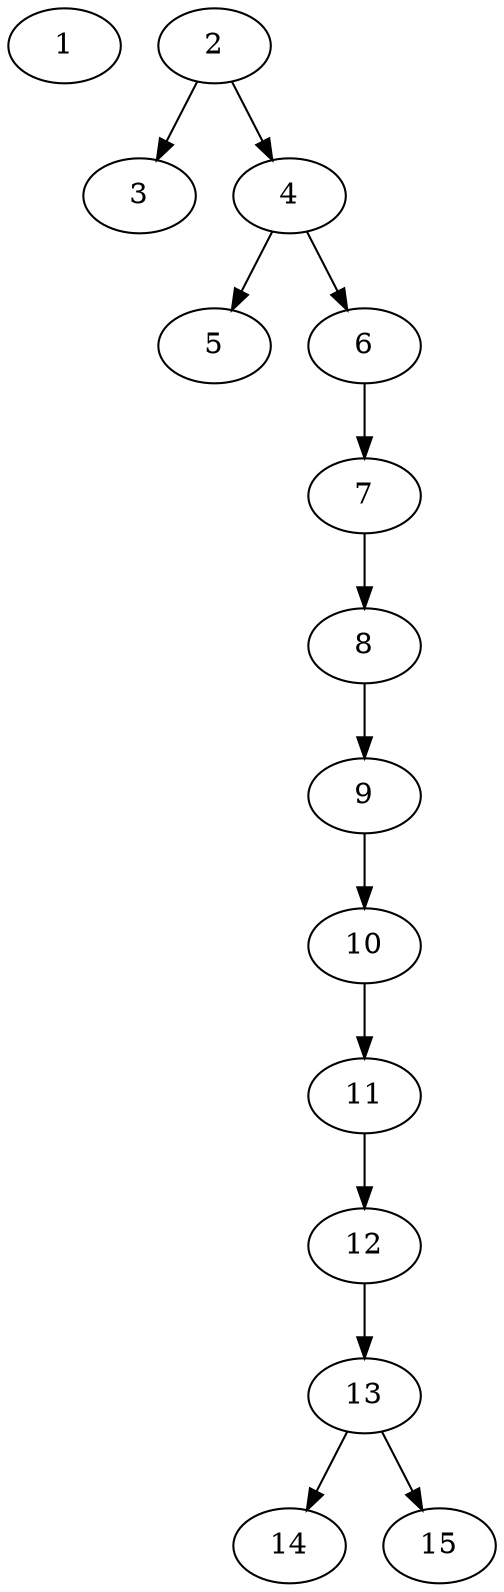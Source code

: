 // DAG automatically generated by daggen at Thu Oct  3 13:59:26 2019
// ./daggen --dot -n 15 --ccr 0.3 --fat 0.3 --regular 0.5 --density 0.5 --mindata 5242880 --maxdata 52428800 
digraph G {
  1 [size="51435520", alpha="0.12", expect_size="15430656"] 
  2 [size="53466453", alpha="0.11", expect_size="16039936"] 
  2 -> 3 [size ="16039936"]
  2 -> 4 [size ="16039936"]
  3 [size="82353493", alpha="0.11", expect_size="24706048"] 
  4 [size="122900480", alpha="0.18", expect_size="36870144"] 
  4 -> 5 [size ="36870144"]
  4 -> 6 [size ="36870144"]
  5 [size="131843413", alpha="0.04", expect_size="39553024"] 
  6 [size="43929600", alpha="0.00", expect_size="13178880"] 
  6 -> 7 [size ="13178880"]
  7 [size="18961067", alpha="0.11", expect_size="5688320"] 
  7 -> 8 [size ="5688320"]
  8 [size="98570240", alpha="0.14", expect_size="29571072"] 
  8 -> 9 [size ="29571072"]
  9 [size="163696640", alpha="0.15", expect_size="49108992"] 
  9 -> 10 [size ="49108992"]
  10 [size="49223680", alpha="0.20", expect_size="14767104"] 
  10 -> 11 [size ="14767104"]
  11 [size="37829973", alpha="0.18", expect_size="11348992"] 
  11 -> 12 [size ="11348992"]
  12 [size="132717227", alpha="0.10", expect_size="39815168"] 
  12 -> 13 [size ="39815168"]
  13 [size="65481387", alpha="0.07", expect_size="19644416"] 
  13 -> 14 [size ="19644416"]
  13 -> 15 [size ="19644416"]
  14 [size="150483627", alpha="0.08", expect_size="45145088"] 
  15 [size="135543467", alpha="0.17", expect_size="40663040"] 
}
